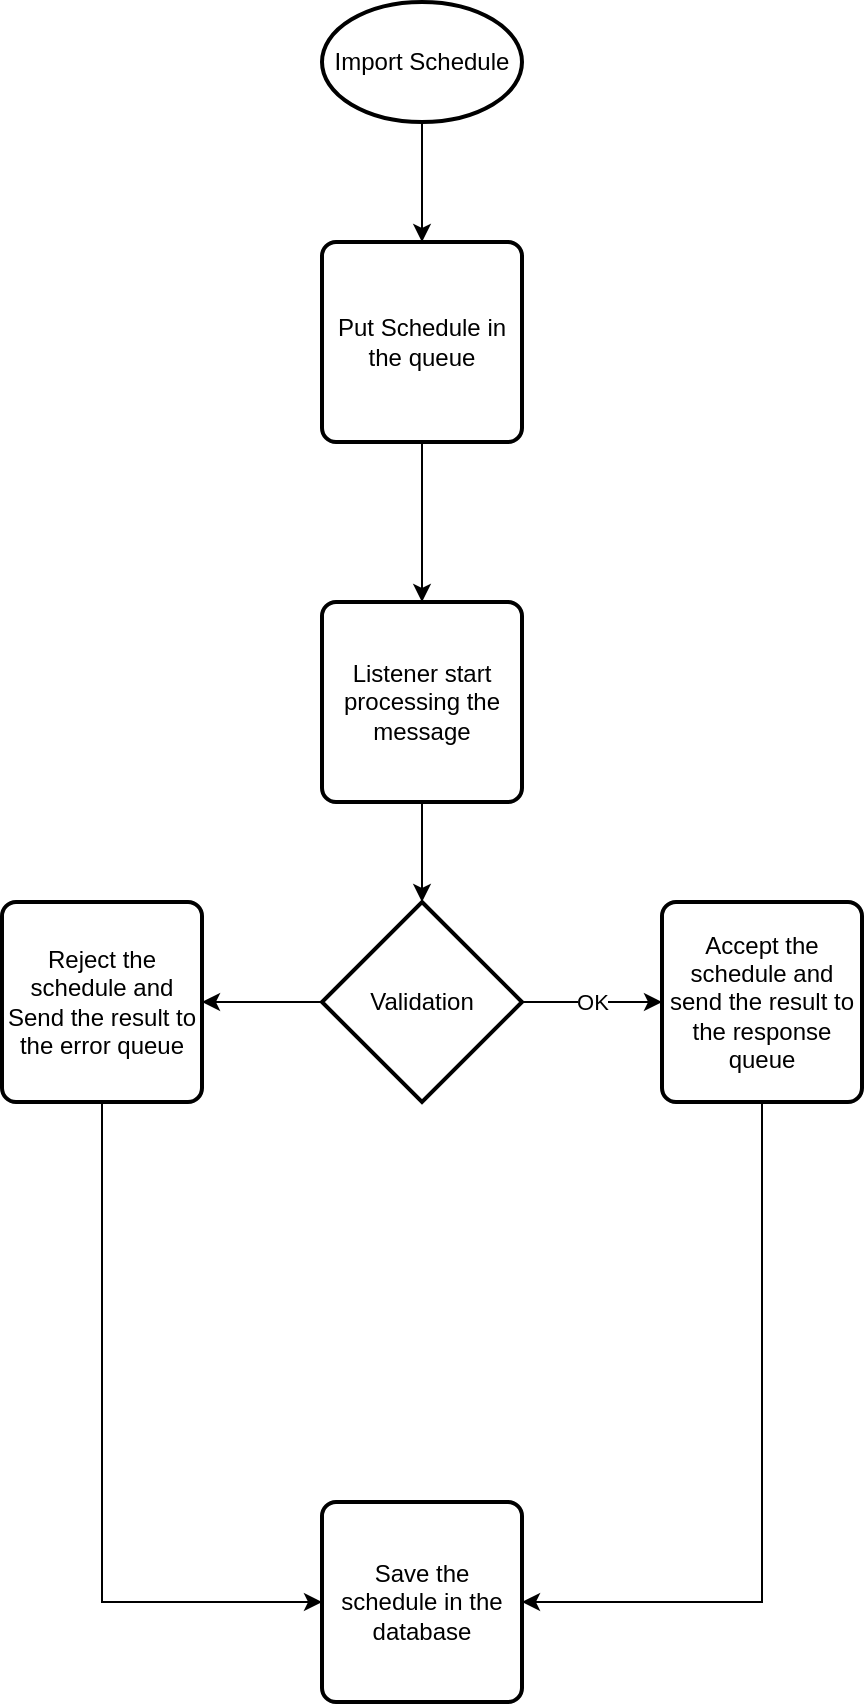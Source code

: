 <mxfile version="14.2.7" type="github"><diagram id="3OgfICjh4l--CxWDzhZE" name="Page-1"><mxGraphModel dx="1673" dy="896" grid="1" gridSize="10" guides="1" tooltips="1" connect="1" arrows="1" fold="1" page="1" pageScale="1" pageWidth="850" pageHeight="1100" math="0" shadow="0"><root><mxCell id="0"/><mxCell id="1" parent="0"/><mxCell id="c-coJkUiySMLIzL4sf-k-5" style="edgeStyle=orthogonalEdgeStyle;rounded=0;orthogonalLoop=1;jettySize=auto;html=1;" edge="1" parent="1" source="c-coJkUiySMLIzL4sf-k-3" target="c-coJkUiySMLIzL4sf-k-4"><mxGeometry relative="1" as="geometry"/></mxCell><mxCell id="c-coJkUiySMLIzL4sf-k-3" value="Import Schedule" style="strokeWidth=2;html=1;shape=mxgraph.flowchart.start_1;whiteSpace=wrap;" vertex="1" parent="1"><mxGeometry x="360" y="70" width="100" height="60" as="geometry"/></mxCell><mxCell id="c-coJkUiySMLIzL4sf-k-7" style="edgeStyle=orthogonalEdgeStyle;rounded=0;orthogonalLoop=1;jettySize=auto;html=1;entryX=0.5;entryY=0;entryDx=0;entryDy=0;" edge="1" parent="1" source="c-coJkUiySMLIzL4sf-k-4" target="c-coJkUiySMLIzL4sf-k-6"><mxGeometry relative="1" as="geometry"/></mxCell><mxCell id="c-coJkUiySMLIzL4sf-k-4" value="Put Schedule in the queue" style="rounded=1;whiteSpace=wrap;html=1;absoluteArcSize=1;arcSize=14;strokeWidth=2;" vertex="1" parent="1"><mxGeometry x="360" y="190" width="100" height="100" as="geometry"/></mxCell><mxCell id="c-coJkUiySMLIzL4sf-k-10" style="edgeStyle=orthogonalEdgeStyle;rounded=0;orthogonalLoop=1;jettySize=auto;html=1;entryX=0.5;entryY=0;entryDx=0;entryDy=0;entryPerimeter=0;" edge="1" parent="1" source="c-coJkUiySMLIzL4sf-k-6" target="c-coJkUiySMLIzL4sf-k-8"><mxGeometry relative="1" as="geometry"/></mxCell><mxCell id="c-coJkUiySMLIzL4sf-k-6" value="Listener start processing the message" style="rounded=1;whiteSpace=wrap;html=1;absoluteArcSize=1;arcSize=14;strokeWidth=2;" vertex="1" parent="1"><mxGeometry x="360" y="370" width="100" height="100" as="geometry"/></mxCell><mxCell id="c-coJkUiySMLIzL4sf-k-13" value="OK" style="edgeStyle=orthogonalEdgeStyle;rounded=0;orthogonalLoop=1;jettySize=auto;html=1;" edge="1" parent="1" source="c-coJkUiySMLIzL4sf-k-8" target="c-coJkUiySMLIzL4sf-k-12"><mxGeometry relative="1" as="geometry"/></mxCell><mxCell id="c-coJkUiySMLIzL4sf-k-17" style="edgeStyle=orthogonalEdgeStyle;rounded=0;orthogonalLoop=1;jettySize=auto;html=1;" edge="1" parent="1" source="c-coJkUiySMLIzL4sf-k-8" target="c-coJkUiySMLIzL4sf-k-16"><mxGeometry relative="1" as="geometry"/></mxCell><mxCell id="c-coJkUiySMLIzL4sf-k-8" value="Validation" style="strokeWidth=2;html=1;shape=mxgraph.flowchart.decision;whiteSpace=wrap;" vertex="1" parent="1"><mxGeometry x="360" y="520" width="100" height="100" as="geometry"/></mxCell><mxCell id="c-coJkUiySMLIzL4sf-k-11" value="Save the schedule in the database" style="rounded=1;whiteSpace=wrap;html=1;absoluteArcSize=1;arcSize=14;strokeWidth=2;" vertex="1" parent="1"><mxGeometry x="360" y="820" width="100" height="100" as="geometry"/></mxCell><mxCell id="c-coJkUiySMLIzL4sf-k-15" style="edgeStyle=orthogonalEdgeStyle;rounded=0;orthogonalLoop=1;jettySize=auto;html=1;entryX=1;entryY=0.5;entryDx=0;entryDy=0;" edge="1" parent="1" source="c-coJkUiySMLIzL4sf-k-12" target="c-coJkUiySMLIzL4sf-k-11"><mxGeometry relative="1" as="geometry"><Array as="points"><mxPoint x="580" y="870"/></Array></mxGeometry></mxCell><mxCell id="c-coJkUiySMLIzL4sf-k-12" value="Accept the schedule and send the result to the response queue" style="rounded=1;whiteSpace=wrap;html=1;absoluteArcSize=1;arcSize=14;strokeWidth=2;" vertex="1" parent="1"><mxGeometry x="530" y="520" width="100" height="100" as="geometry"/></mxCell><mxCell id="c-coJkUiySMLIzL4sf-k-18" style="edgeStyle=orthogonalEdgeStyle;rounded=0;orthogonalLoop=1;jettySize=auto;html=1;entryX=0;entryY=0.5;entryDx=0;entryDy=0;" edge="1" parent="1" source="c-coJkUiySMLIzL4sf-k-16" target="c-coJkUiySMLIzL4sf-k-11"><mxGeometry relative="1" as="geometry"><Array as="points"><mxPoint x="250" y="870"/></Array></mxGeometry></mxCell><mxCell id="c-coJkUiySMLIzL4sf-k-16" value="Reject the schedule and Send the result to the error queue" style="rounded=1;whiteSpace=wrap;html=1;absoluteArcSize=1;arcSize=14;strokeWidth=2;" vertex="1" parent="1"><mxGeometry x="200" y="520" width="100" height="100" as="geometry"/></mxCell></root></mxGraphModel></diagram></mxfile>